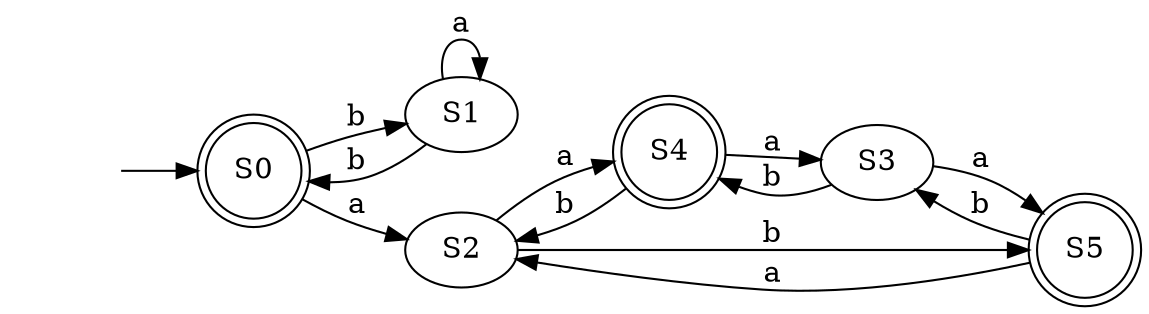 digraph G {
rankdir=LR;
null [shape=plaintext label=""];
null -> S0
S0 -> S1 [label="b"];
S0 -> S2 [label="a"];
S0 [shape=doublecircle];
S1 -> S0 [label="b"];
S1 -> S1 [label="a"];
S4 [shape=doublecircle];
S2 -> S4 [label="a"];
S5 [shape=doublecircle];
S2 -> S5 [label="b"];
S4 [shape=doublecircle];
S3 -> S4 [label="b"];
S5 [shape=doublecircle];
S3 -> S5 [label="a"];
S4 -> S2 [label="b"];
S4 -> S3 [label="a"];
S5 -> S2 [label="a"];
S5 -> S3 [label="b"];
}
